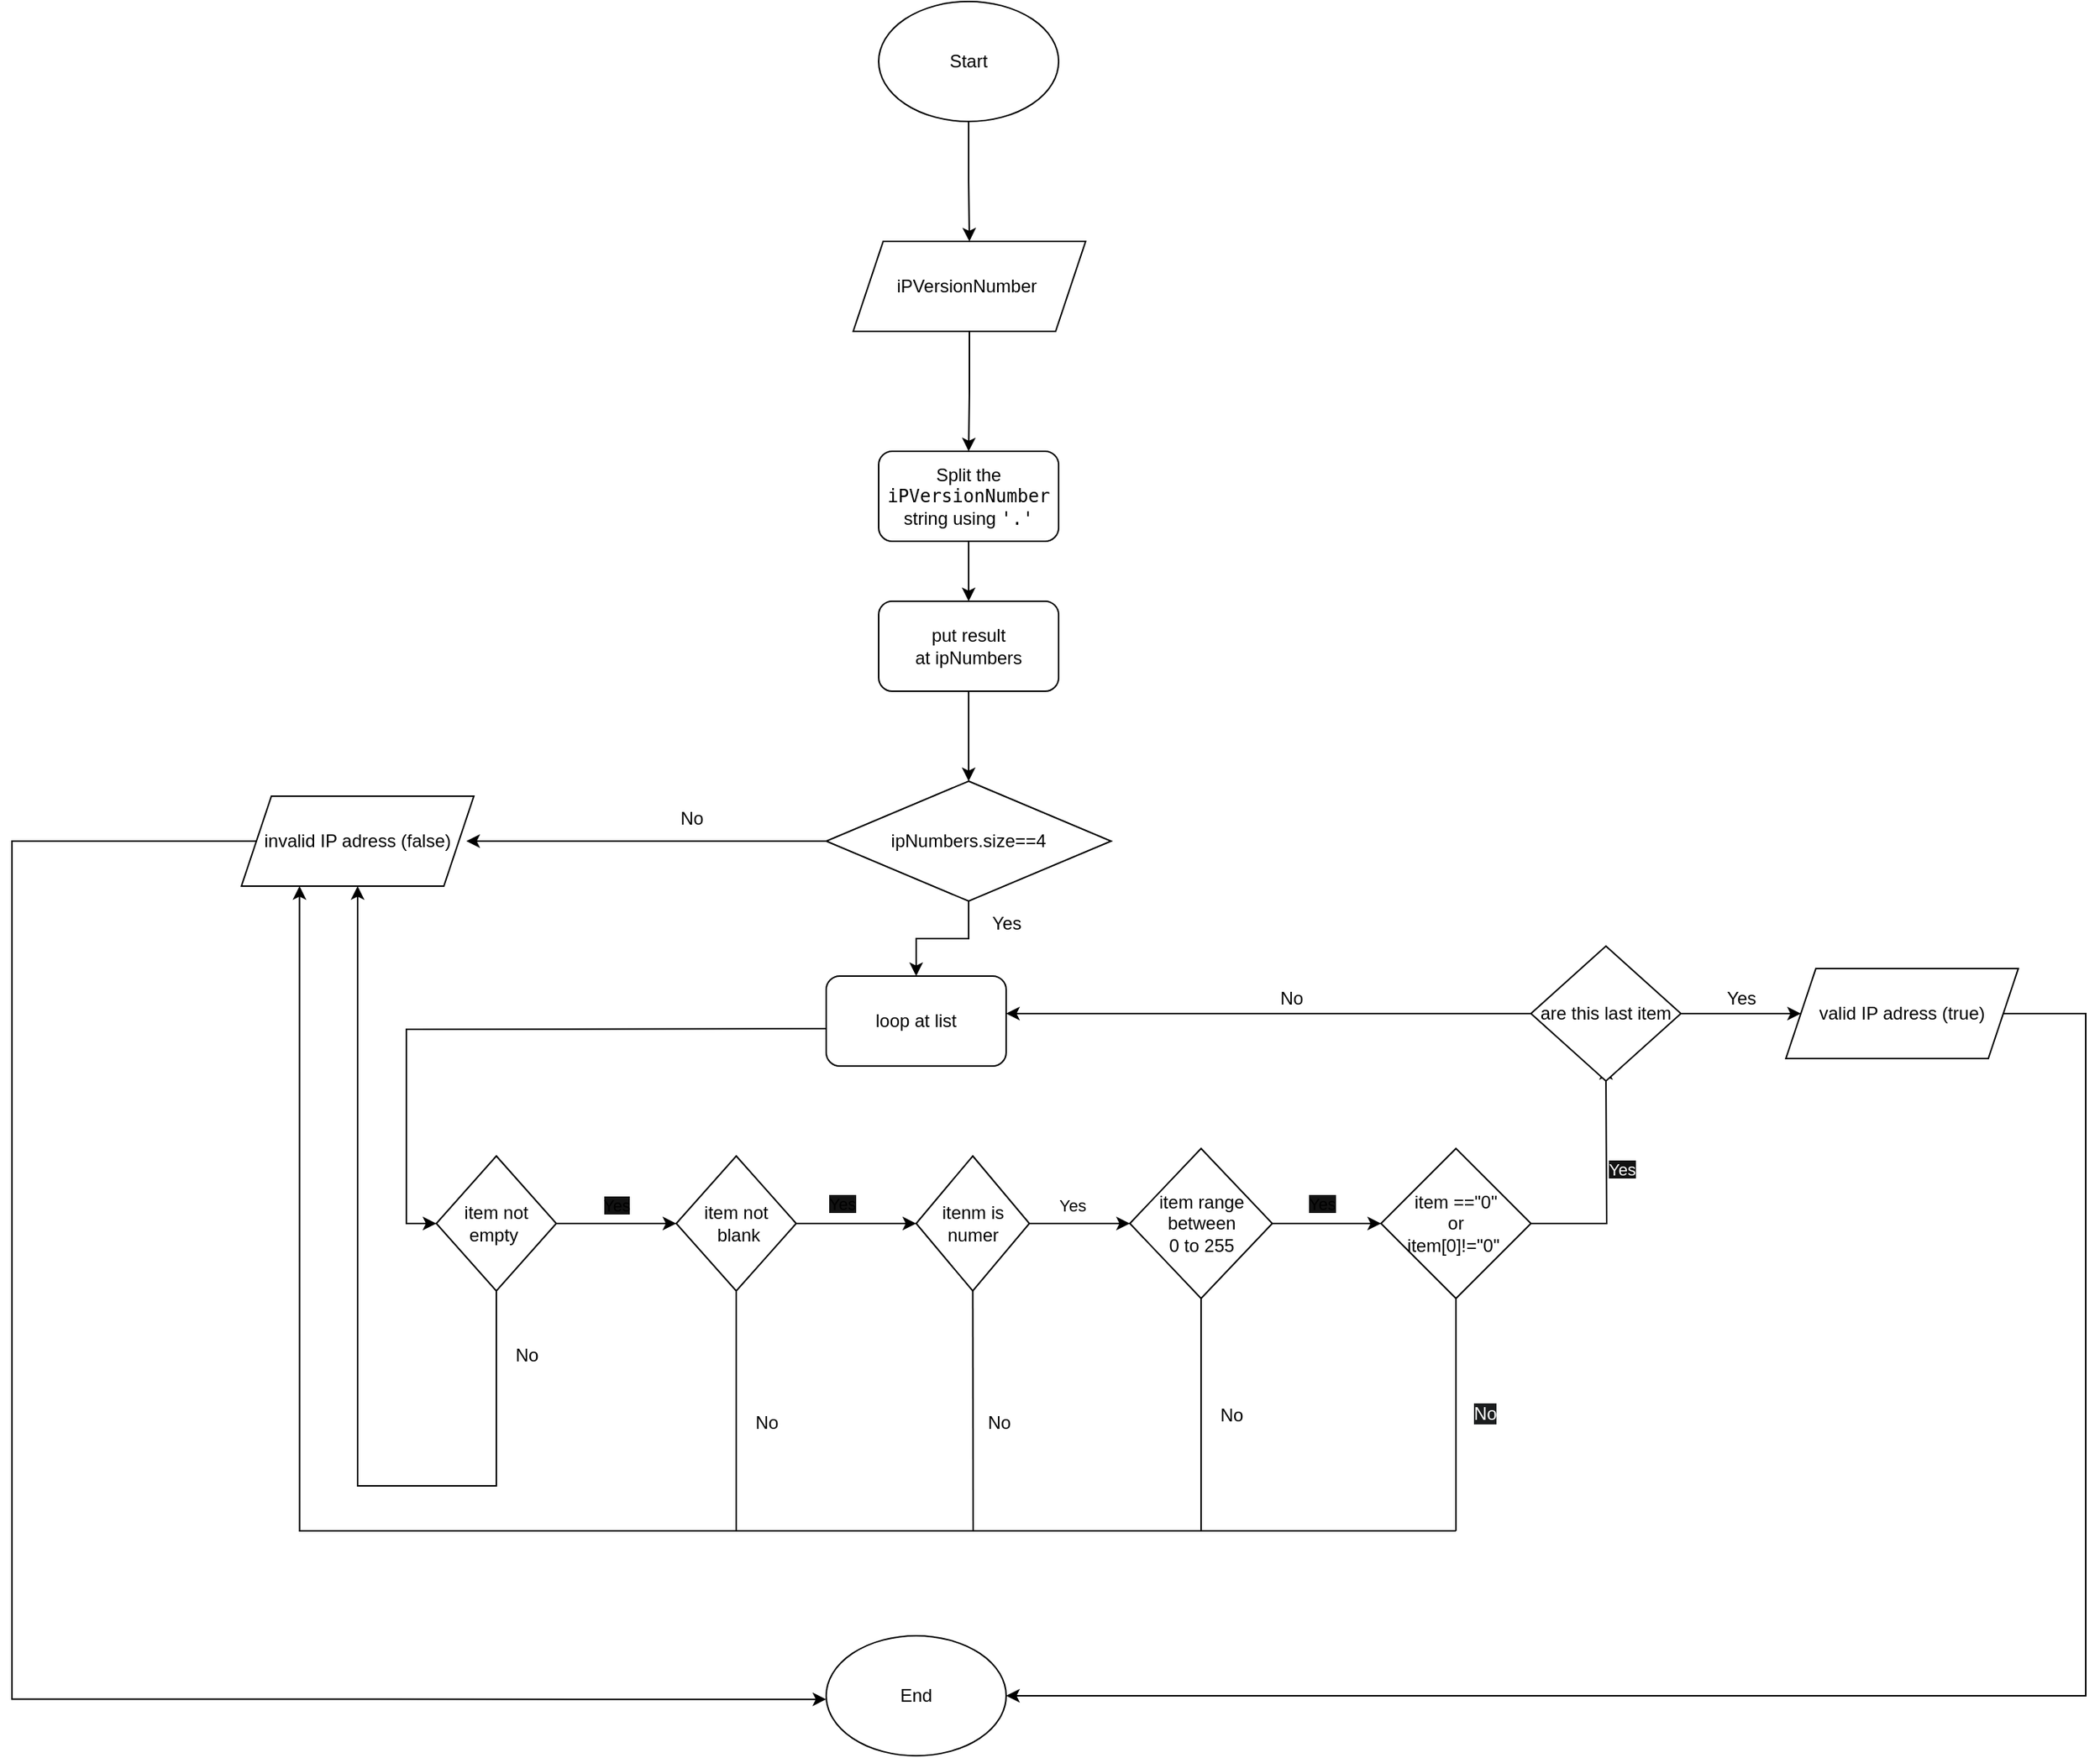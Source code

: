 <mxfile version="26.2.2">
  <diagram id="gzj5Pa7dnKzxIuWKrhzg" name="Page-1">
    <mxGraphModel dx="3350" dy="2200" grid="1" gridSize="10" guides="1" tooltips="1" connect="1" arrows="1" fold="1" page="1" pageScale="1" pageWidth="850" pageHeight="1100" math="0" shadow="0">
      <root>
        <mxCell id="0" />
        <mxCell id="1" parent="0" />
        <mxCell id="AXch3FCouiSQZAluR5rx-9" style="edgeStyle=orthogonalEdgeStyle;rounded=0;orthogonalLoop=1;jettySize=auto;html=1;exitX=0.5;exitY=1;exitDx=0;exitDy=0;entryX=0.5;entryY=0;entryDx=0;entryDy=0;" parent="1" source="AXch3FCouiSQZAluR5rx-3" target="AXch3FCouiSQZAluR5rx-8" edge="1">
          <mxGeometry relative="1" as="geometry" />
        </mxCell>
        <mxCell id="AXch3FCouiSQZAluR5rx-3" value="iPVersionNumber&amp;nbsp;" style="shape=parallelogram;perimeter=parallelogramPerimeter;whiteSpace=wrap;html=1;fixedSize=1;" parent="1" vertex="1">
          <mxGeometry x="348" y="140" width="155" height="60" as="geometry" />
        </mxCell>
        <mxCell id="AXch3FCouiSQZAluR5rx-7" style="edgeStyle=orthogonalEdgeStyle;rounded=0;orthogonalLoop=1;jettySize=auto;html=1;entryX=0.5;entryY=0;entryDx=0;entryDy=0;" parent="1" source="AXch3FCouiSQZAluR5rx-5" target="AXch3FCouiSQZAluR5rx-3" edge="1">
          <mxGeometry relative="1" as="geometry" />
        </mxCell>
        <mxCell id="AXch3FCouiSQZAluR5rx-5" value="Start" style="ellipse;whiteSpace=wrap;html=1;" parent="1" vertex="1">
          <mxGeometry x="365" y="-20" width="120" height="80" as="geometry" />
        </mxCell>
        <mxCell id="AXch3FCouiSQZAluR5rx-22" value="" style="edgeStyle=orthogonalEdgeStyle;rounded=0;orthogonalLoop=1;jettySize=auto;html=1;" parent="1" source="AXch3FCouiSQZAluR5rx-8" target="AXch3FCouiSQZAluR5rx-21" edge="1">
          <mxGeometry relative="1" as="geometry" />
        </mxCell>
        <mxCell id="AXch3FCouiSQZAluR5rx-8" value="Split the &lt;code data-end=&quot;173&quot; data-start=&quot;156&quot;&gt;iPVersionNumber&lt;/code&gt; string using &lt;font face=&quot;monospace&quot;&gt;&#39;.&#39;&lt;/font&gt;" style="rounded=1;whiteSpace=wrap;html=1;" parent="1" vertex="1">
          <mxGeometry x="365" y="280" width="120" height="60" as="geometry" />
        </mxCell>
        <mxCell id="AXch3FCouiSQZAluR5rx-11" style="edgeStyle=orthogonalEdgeStyle;rounded=0;orthogonalLoop=1;jettySize=auto;html=1;entryX=0.5;entryY=0;entryDx=0;entryDy=0;" parent="1" source="AXch3FCouiSQZAluR5rx-10" target="AXch3FCouiSQZAluR5rx-101" edge="1">
          <mxGeometry relative="1" as="geometry">
            <mxPoint x="426" y="620" as="targetPoint" />
          </mxGeometry>
        </mxCell>
        <mxCell id="GWTwijyRaGSzuzl7jVMn-12" style="edgeStyle=orthogonalEdgeStyle;rounded=0;orthogonalLoop=1;jettySize=auto;html=1;" edge="1" parent="1" source="AXch3FCouiSQZAluR5rx-10">
          <mxGeometry relative="1" as="geometry">
            <mxPoint x="90" y="540" as="targetPoint" />
          </mxGeometry>
        </mxCell>
        <mxCell id="AXch3FCouiSQZAluR5rx-10" value="ipNumbers.size==4" style="rhombus;whiteSpace=wrap;html=1;" parent="1" vertex="1">
          <mxGeometry x="330" y="500" width="190" height="80" as="geometry" />
        </mxCell>
        <mxCell id="AXch3FCouiSQZAluR5rx-18" value="No" style="text;html=1;align=center;verticalAlign=middle;resizable=0;points=[];autosize=1;strokeColor=none;fillColor=none;" parent="1" vertex="1">
          <mxGeometry x="220" y="510" width="40" height="30" as="geometry" />
        </mxCell>
        <mxCell id="AXch3FCouiSQZAluR5rx-19" value="Yes" style="text;html=1;align=center;verticalAlign=middle;resizable=0;points=[];autosize=1;strokeColor=none;fillColor=none;" parent="1" vertex="1">
          <mxGeometry x="430" y="580" width="40" height="30" as="geometry" />
        </mxCell>
        <mxCell id="AXch3FCouiSQZAluR5rx-23" value="" style="edgeStyle=orthogonalEdgeStyle;rounded=0;orthogonalLoop=1;jettySize=auto;html=1;" parent="1" source="AXch3FCouiSQZAluR5rx-21" target="AXch3FCouiSQZAluR5rx-10" edge="1">
          <mxGeometry relative="1" as="geometry" />
        </mxCell>
        <mxCell id="AXch3FCouiSQZAluR5rx-21" value="put result at&amp;nbsp;ipNumbers" style="whiteSpace=wrap;html=1;rounded=1;" parent="1" vertex="1">
          <mxGeometry x="365" y="380" width="120" height="60" as="geometry" />
        </mxCell>
        <mxCell id="AXch3FCouiSQZAluR5rx-51" style="edgeStyle=orthogonalEdgeStyle;rounded=0;orthogonalLoop=1;jettySize=auto;html=1;entryX=0;entryY=0.5;entryDx=0;entryDy=0;exitX=0;exitY=0.5;exitDx=0;exitDy=0;" parent="1" target="AXch3FCouiSQZAluR5rx-40" edge="1">
          <mxGeometry relative="1" as="geometry">
            <mxPoint x="378" y="665" as="sourcePoint" />
          </mxGeometry>
        </mxCell>
        <mxCell id="AXch3FCouiSQZAluR5rx-76" style="edgeStyle=orthogonalEdgeStyle;rounded=0;orthogonalLoop=1;jettySize=auto;html=1;entryX=0.5;entryY=1;entryDx=0;entryDy=0;" parent="1" source="AXch3FCouiSQZAluR5rx-35" target="AXch3FCouiSQZAluR5rx-36" edge="1">
          <mxGeometry relative="1" as="geometry" />
        </mxCell>
        <mxCell id="AXch3FCouiSQZAluR5rx-77" value="Yes" style="edgeLabel;html=1;align=center;verticalAlign=middle;resizable=0;points=[];" parent="AXch3FCouiSQZAluR5rx-76" vertex="1" connectable="0">
          <mxGeometry x="-0.176" y="8" relative="1" as="geometry">
            <mxPoint x="1" y="-4" as="offset" />
          </mxGeometry>
        </mxCell>
        <mxCell id="AXch3FCouiSQZAluR5rx-35" value="itenm is numer" style="rhombus;whiteSpace=wrap;html=1;" parent="1" vertex="1">
          <mxGeometry x="390" y="750" width="75.5" height="90" as="geometry" />
        </mxCell>
        <mxCell id="AXch3FCouiSQZAluR5rx-48" style="edgeStyle=orthogonalEdgeStyle;rounded=0;orthogonalLoop=1;jettySize=auto;html=1;entryX=0;entryY=0.5;entryDx=0;entryDy=0;" parent="1" source="AXch3FCouiSQZAluR5rx-36" target="AXch3FCouiSQZAluR5rx-43" edge="1">
          <mxGeometry relative="1" as="geometry" />
        </mxCell>
        <mxCell id="AXch3FCouiSQZAluR5rx-36" value="item range between&lt;div&gt;&amp;nbsp;0 to 255&amp;nbsp;&lt;/div&gt;" style="rhombus;whiteSpace=wrap;html=1;direction=south;" parent="1" vertex="1">
          <mxGeometry x="532.5" y="745" width="95" height="100" as="geometry" />
        </mxCell>
        <mxCell id="AXch3FCouiSQZAluR5rx-45" style="edgeStyle=orthogonalEdgeStyle;rounded=0;orthogonalLoop=1;jettySize=auto;html=1;entryX=0;entryY=0.5;entryDx=0;entryDy=0;" parent="1" source="AXch3FCouiSQZAluR5rx-38" target="AXch3FCouiSQZAluR5rx-35" edge="1">
          <mxGeometry relative="1" as="geometry" />
        </mxCell>
        <mxCell id="AXch3FCouiSQZAluR5rx-38" value="item not&lt;div&gt;&amp;nbsp;blan&lt;span style=&quot;background-color: transparent; color: light-dark(rgb(0, 0, 0), rgb(255, 255, 255));&quot;&gt;k&lt;/span&gt;&lt;/div&gt;" style="rhombus;whiteSpace=wrap;html=1;" parent="1" vertex="1">
          <mxGeometry x="230" y="750" width="80" height="90" as="geometry" />
        </mxCell>
        <mxCell id="AXch3FCouiSQZAluR5rx-47" style="edgeStyle=orthogonalEdgeStyle;rounded=0;orthogonalLoop=1;jettySize=auto;html=1;entryX=0;entryY=0.5;entryDx=0;entryDy=0;" parent="1" source="AXch3FCouiSQZAluR5rx-40" target="AXch3FCouiSQZAluR5rx-38" edge="1">
          <mxGeometry relative="1" as="geometry" />
        </mxCell>
        <mxCell id="AXch3FCouiSQZAluR5rx-65" style="edgeStyle=orthogonalEdgeStyle;rounded=0;orthogonalLoop=1;jettySize=auto;html=1;entryX=0.5;entryY=1;entryDx=0;entryDy=0;" parent="1" source="AXch3FCouiSQZAluR5rx-40" target="GWTwijyRaGSzuzl7jVMn-7" edge="1">
          <mxGeometry relative="1" as="geometry">
            <mxPoint x="110" y="940" as="targetPoint" />
            <Array as="points">
              <mxPoint x="110" y="970" />
              <mxPoint x="18" y="970" />
            </Array>
          </mxGeometry>
        </mxCell>
        <mxCell id="AXch3FCouiSQZAluR5rx-40" value="item not empty&amp;nbsp;" style="rhombus;whiteSpace=wrap;html=1;" parent="1" vertex="1">
          <mxGeometry x="70" y="750" width="80" height="90" as="geometry" />
        </mxCell>
        <mxCell id="AXch3FCouiSQZAluR5rx-100" style="edgeStyle=orthogonalEdgeStyle;rounded=0;orthogonalLoop=1;jettySize=auto;html=1;" parent="1" source="AXch3FCouiSQZAluR5rx-43" edge="1">
          <mxGeometry relative="1" as="geometry">
            <mxPoint x="850" y="690" as="targetPoint" />
          </mxGeometry>
        </mxCell>
        <mxCell id="AXch3FCouiSQZAluR5rx-43" value="item ==&quot;0&quot;&lt;div&gt;&lt;span style=&quot;background-color: transparent; color: light-dark(rgb(0, 0, 0), rgb(255, 255, 255));&quot;&gt;or&lt;/span&gt;&lt;/div&gt;&lt;div&gt;&lt;span style=&quot;background-color: transparent; color: light-dark(rgb(0, 0, 0), rgb(255, 255, 255));&quot;&gt;item[0]!=&quot;0&quot;&amp;nbsp;&lt;/span&gt;&lt;/div&gt;" style="rhombus;whiteSpace=wrap;html=1;" parent="1" vertex="1">
          <mxGeometry x="700" y="745" width="100" height="100" as="geometry" />
        </mxCell>
        <mxCell id="AXch3FCouiSQZAluR5rx-56" value="&lt;span style=&quot;font-size: 11px; background-color: rgb(18, 18, 18);&quot;&gt;Yes&lt;/span&gt;" style="text;html=1;align=center;verticalAlign=middle;resizable=0;points=[];autosize=1;strokeColor=none;fillColor=none;" parent="1" vertex="1">
          <mxGeometry x="170" y="768" width="40" height="30" as="geometry" />
        </mxCell>
        <mxCell id="AXch3FCouiSQZAluR5rx-57" value="&lt;span style=&quot;font-size: 11px; text-align: center; text-wrap-mode: nowrap; background-color: rgb(18, 18, 18);&quot;&gt;Yes&lt;/span&gt;" style="text;whiteSpace=wrap;html=1;" parent="1" vertex="1">
          <mxGeometry x="330" y="768" width="50" height="40" as="geometry" />
        </mxCell>
        <mxCell id="AXch3FCouiSQZAluR5rx-59" value="&lt;span style=&quot;font-size: 11px; text-align: center; text-wrap-mode: nowrap; background-color: rgb(18, 18, 18);&quot;&gt;Yes&lt;/span&gt;" style="text;whiteSpace=wrap;html=1;" parent="1" vertex="1">
          <mxGeometry x="650" y="768" width="50" height="40" as="geometry" />
        </mxCell>
        <mxCell id="AXch3FCouiSQZAluR5rx-60" value="&lt;span style=&quot;color: rgb(255, 255, 255); font-family: Helvetica; font-size: 12px; font-style: normal; font-variant-ligatures: normal; font-variant-caps: normal; font-weight: 400; letter-spacing: normal; orphans: 2; text-align: center; text-indent: 0px; text-transform: none; widows: 2; word-spacing: 0px; -webkit-text-stroke-width: 0px; white-space: nowrap; background-color: rgb(27, 29, 30); text-decoration-thickness: initial; text-decoration-style: initial; text-decoration-color: initial; display: inline !important; float: none;&quot;&gt;No&lt;/span&gt;" style="text;whiteSpace=wrap;html=1;" parent="1" vertex="1">
          <mxGeometry x="760" y="908" width="50" height="40" as="geometry" />
        </mxCell>
        <mxCell id="AXch3FCouiSQZAluR5rx-62" value="End" style="ellipse;whiteSpace=wrap;html=1;" parent="1" vertex="1">
          <mxGeometry x="330" y="1070" width="120" height="80" as="geometry" />
        </mxCell>
        <mxCell id="AXch3FCouiSQZAluR5rx-66" value="No" style="text;html=1;align=center;verticalAlign=middle;resizable=0;points=[];autosize=1;strokeColor=none;fillColor=none;" parent="1" vertex="1">
          <mxGeometry x="110" y="868" width="40" height="30" as="geometry" />
        </mxCell>
        <mxCell id="AXch3FCouiSQZAluR5rx-71" value="" style="endArrow=none;html=1;rounded=0;entryX=0.5;entryY=1;entryDx=0;entryDy=0;" parent="1" target="AXch3FCouiSQZAluR5rx-35" edge="1">
          <mxGeometry width="50" height="50" relative="1" as="geometry">
            <mxPoint x="428" y="1000" as="sourcePoint" />
            <mxPoint x="650" y="750" as="targetPoint" />
          </mxGeometry>
        </mxCell>
        <mxCell id="AXch3FCouiSQZAluR5rx-73" value="" style="endArrow=none;html=1;rounded=0;exitX=1;exitY=0.5;exitDx=0;exitDy=0;" parent="1" source="AXch3FCouiSQZAluR5rx-36" edge="1">
          <mxGeometry width="50" height="50" relative="1" as="geometry">
            <mxPoint x="600" y="790" as="sourcePoint" />
            <mxPoint x="580" y="1000" as="targetPoint" />
          </mxGeometry>
        </mxCell>
        <mxCell id="AXch3FCouiSQZAluR5rx-74" style="edgeStyle=orthogonalEdgeStyle;rounded=0;orthogonalLoop=1;jettySize=auto;html=1;entryX=0.25;entryY=1;entryDx=0;entryDy=0;" parent="1" source="AXch3FCouiSQZAluR5rx-38" target="GWTwijyRaGSzuzl7jVMn-7" edge="1">
          <mxGeometry relative="1" as="geometry">
            <Array as="points">
              <mxPoint x="270" y="1000" />
              <mxPoint x="-21" y="1000" />
            </Array>
            <mxPoint x="170" y="1000" as="targetPoint" />
          </mxGeometry>
        </mxCell>
        <mxCell id="AXch3FCouiSQZAluR5rx-75" value="" style="endArrow=none;html=1;rounded=0;" parent="1" edge="1">
          <mxGeometry width="50" height="50" relative="1" as="geometry">
            <mxPoint x="270" y="1000" as="sourcePoint" />
            <mxPoint x="580" y="1000" as="targetPoint" />
          </mxGeometry>
        </mxCell>
        <mxCell id="AXch3FCouiSQZAluR5rx-78" value="No" style="text;html=1;align=center;verticalAlign=middle;resizable=0;points=[];autosize=1;strokeColor=none;fillColor=none;" parent="1" vertex="1">
          <mxGeometry x="270" y="913" width="40" height="30" as="geometry" />
        </mxCell>
        <mxCell id="AXch3FCouiSQZAluR5rx-79" value="No" style="text;html=1;align=center;verticalAlign=middle;resizable=0;points=[];autosize=1;strokeColor=none;fillColor=none;" parent="1" vertex="1">
          <mxGeometry x="425" y="913" width="40" height="30" as="geometry" />
        </mxCell>
        <mxCell id="AXch3FCouiSQZAluR5rx-80" value="No" style="text;html=1;align=center;verticalAlign=middle;resizable=0;points=[];autosize=1;strokeColor=none;fillColor=none;" parent="1" vertex="1">
          <mxGeometry x="580" y="908" width="40" height="30" as="geometry" />
        </mxCell>
        <mxCell id="AXch3FCouiSQZAluR5rx-86" value="&lt;span style=&quot;color: rgb(255, 255, 255); font-family: Helvetica; font-size: 11px; font-style: normal; font-variant-ligatures: normal; font-variant-caps: normal; font-weight: 400; letter-spacing: normal; orphans: 2; text-align: center; text-indent: 0px; text-transform: none; widows: 2; word-spacing: 0px; -webkit-text-stroke-width: 0px; white-space: nowrap; background-color: rgb(18, 18, 18); text-decoration-thickness: initial; text-decoration-style: initial; text-decoration-color: initial; display: inline !important; float: none;&quot;&gt;Yes&lt;/span&gt;" style="text;whiteSpace=wrap;html=1;" parent="1" vertex="1">
          <mxGeometry x="850" y="745" width="50" height="40" as="geometry" />
        </mxCell>
        <mxCell id="AXch3FCouiSQZAluR5rx-87" value="" style="endArrow=none;html=1;rounded=0;entryX=0.5;entryY=1;entryDx=0;entryDy=0;" parent="1" target="AXch3FCouiSQZAluR5rx-43" edge="1">
          <mxGeometry width="50" height="50" relative="1" as="geometry">
            <mxPoint x="750" y="1000" as="sourcePoint" />
            <mxPoint x="500" y="830" as="targetPoint" />
          </mxGeometry>
        </mxCell>
        <mxCell id="AXch3FCouiSQZAluR5rx-88" value="" style="endArrow=none;html=1;rounded=0;" parent="1" edge="1">
          <mxGeometry width="50" height="50" relative="1" as="geometry">
            <mxPoint x="580" y="1000" as="sourcePoint" />
            <mxPoint x="750" y="1000" as="targetPoint" />
          </mxGeometry>
        </mxCell>
        <mxCell id="AXch3FCouiSQZAluR5rx-101" value="loop at list" style="rounded=1;whiteSpace=wrap;html=1;" parent="1" vertex="1">
          <mxGeometry x="330" y="630" width="120" height="60" as="geometry" />
        </mxCell>
        <mxCell id="GWTwijyRaGSzuzl7jVMn-2" style="edgeStyle=orthogonalEdgeStyle;rounded=0;orthogonalLoop=1;jettySize=auto;html=1;" edge="1" parent="1" source="AXch3FCouiSQZAluR5rx-102">
          <mxGeometry relative="1" as="geometry">
            <mxPoint x="980" y="655" as="targetPoint" />
          </mxGeometry>
        </mxCell>
        <mxCell id="GWTwijyRaGSzuzl7jVMn-5" style="edgeStyle=orthogonalEdgeStyle;rounded=0;orthogonalLoop=1;jettySize=auto;html=1;" edge="1" parent="1" source="AXch3FCouiSQZAluR5rx-102">
          <mxGeometry relative="1" as="geometry">
            <mxPoint x="450" y="655" as="targetPoint" />
          </mxGeometry>
        </mxCell>
        <mxCell id="AXch3FCouiSQZAluR5rx-102" value="are this last item" style="rhombus;whiteSpace=wrap;html=1;" parent="1" vertex="1">
          <mxGeometry x="800" y="610" width="100" height="90" as="geometry" />
        </mxCell>
        <mxCell id="AXch3FCouiSQZAluR5rx-105" value="Yes" style="text;html=1;align=center;verticalAlign=middle;resizable=0;points=[];autosize=1;strokeColor=none;fillColor=none;" parent="1" vertex="1">
          <mxGeometry x="920" y="630" width="40" height="30" as="geometry" />
        </mxCell>
        <mxCell id="AXch3FCouiSQZAluR5rx-106" value="No" style="text;html=1;align=center;verticalAlign=middle;resizable=0;points=[];autosize=1;strokeColor=none;fillColor=none;" parent="1" vertex="1">
          <mxGeometry x="620" y="630" width="40" height="30" as="geometry" />
        </mxCell>
        <mxCell id="GWTwijyRaGSzuzl7jVMn-11" style="edgeStyle=orthogonalEdgeStyle;rounded=0;orthogonalLoop=1;jettySize=auto;html=1;entryX=1;entryY=0.5;entryDx=0;entryDy=0;" edge="1" parent="1" source="GWTwijyRaGSzuzl7jVMn-6" target="AXch3FCouiSQZAluR5rx-62">
          <mxGeometry relative="1" as="geometry">
            <Array as="points">
              <mxPoint x="1170" y="655" />
              <mxPoint x="1170" y="1110" />
            </Array>
          </mxGeometry>
        </mxCell>
        <mxCell id="GWTwijyRaGSzuzl7jVMn-6" value="valid IP adress (true)" style="shape=parallelogram;perimeter=parallelogramPerimeter;whiteSpace=wrap;html=1;fixedSize=1;" vertex="1" parent="1">
          <mxGeometry x="970" y="625" width="155" height="60" as="geometry" />
        </mxCell>
        <mxCell id="GWTwijyRaGSzuzl7jVMn-7" value="invalid IP adress (false)" style="shape=parallelogram;perimeter=parallelogramPerimeter;whiteSpace=wrap;html=1;fixedSize=1;" vertex="1" parent="1">
          <mxGeometry x="-60" y="510" width="155" height="60" as="geometry" />
        </mxCell>
        <mxCell id="GWTwijyRaGSzuzl7jVMn-13" style="edgeStyle=orthogonalEdgeStyle;rounded=0;orthogonalLoop=1;jettySize=auto;html=1;entryX=-0.019;entryY=0.654;entryDx=0;entryDy=0;entryPerimeter=0;exitX=0;exitY=0.5;exitDx=0;exitDy=0;" edge="1" parent="1" source="GWTwijyRaGSzuzl7jVMn-7">
          <mxGeometry relative="1" as="geometry">
            <mxPoint x="-62.72" y="360" as="sourcePoint" />
            <mxPoint x="330.0" y="1112.32" as="targetPoint" />
            <Array as="points">
              <mxPoint x="-213" y="540" />
              <mxPoint x="-213" y="1112" />
            </Array>
          </mxGeometry>
        </mxCell>
      </root>
    </mxGraphModel>
  </diagram>
</mxfile>
